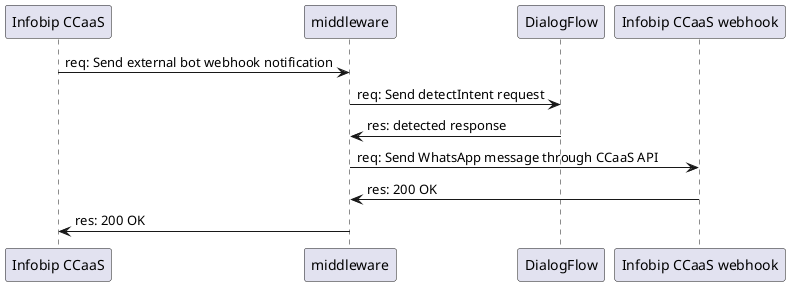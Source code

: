 @startuml
"Infobip CCaaS"->"middleware": req: Send external bot webhook notification
"middleware"->"DialogFlow": req: Send detectIntent request
"middleware"<-"DialogFlow": res: detected response
"middleware"->"Infobip CCaaS webhook": req: Send WhatsApp message through CCaaS API
"middleware"<-"Infobip CCaaS webhook": res: 200 OK
"Infobip CCaaS"<-"middleware": res: 200 OK
@enduml
